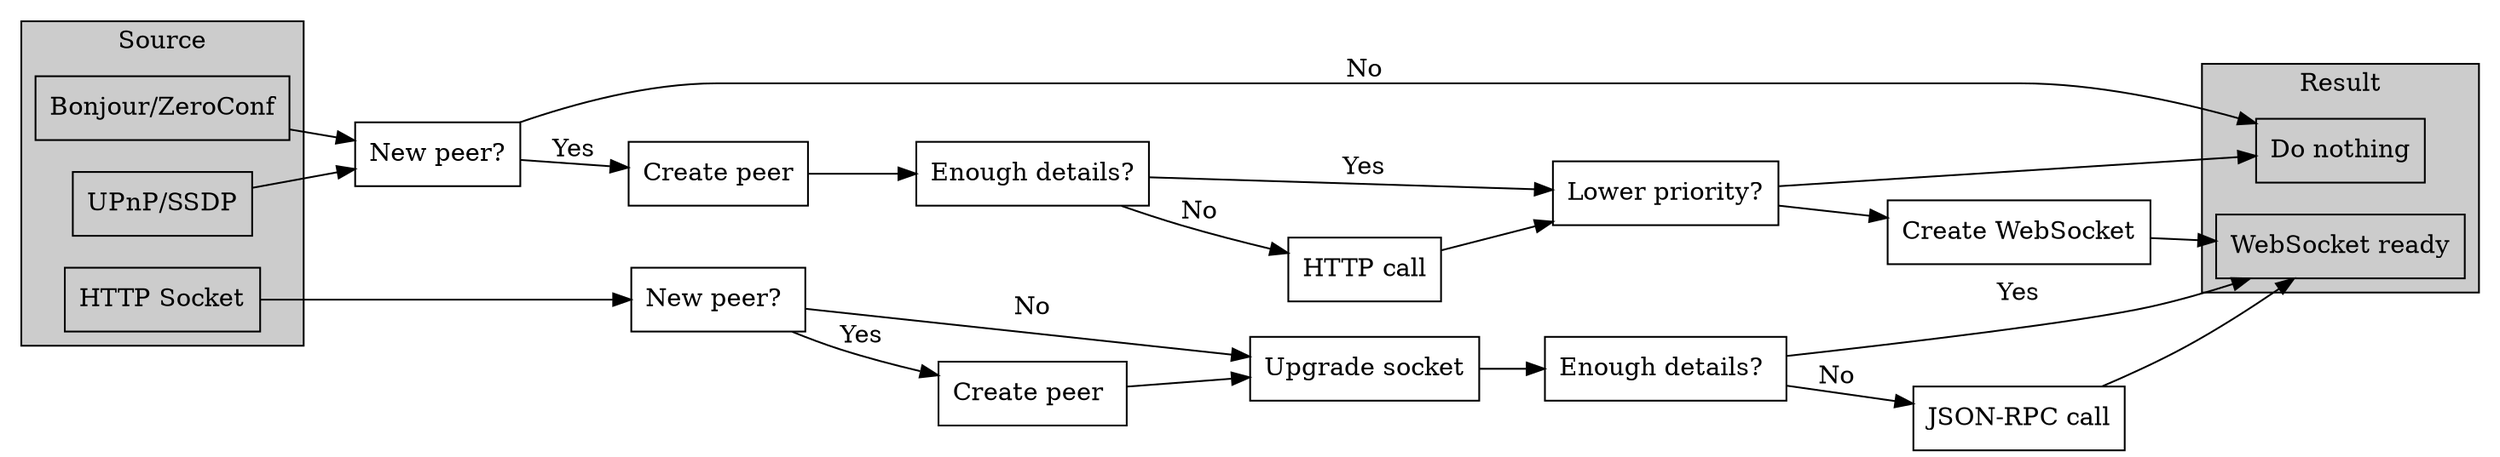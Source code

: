digraph G {
    node [shape=rect];
    rankdir="LR";

    subgraph cluster_0 {
        label     = "Source";
        style     = filled;
        fillcolor = "grey80";
        "Bonjour/ZeroConf";
        "UPnP/SSDP";
        "HTTP Socket";
    }

    subgraph cluster_1 {
        label     = "Result";
        style     = filled;
        fillcolor = "grey80";
        "WebSocket ready";
        "Do nothing";
    }

    "Bonjour/ZeroConf" -> "New peer?";
    "UPnP/SSDP"        -> "New peer?";
    "New peer?"        -> "Create peer" [label = "Yes"];
    "New peer?"        -> "Do nothing" [label = "No"];
    "Create peer"      -> "Enough details?"
    "Enough details?"  -> "Lower priority?"  [label = "Yes"];
    "Lower priority?"  -> "Create WebSocket";
    "Create WebSocket" -> "WebSocket ready";
    "Enough details?"  -> "HTTP call" [label = "No"];
    "HTTP call"        -> "Lower priority?";
    "Lower priority?"  -> "Do nothing";

    "HTTP Socket"      -> "New peer? ";
    "New peer? "       -> "Upgrade socket" [label = "No"];
    "New peer? "       -> "Create peer " [label = "Yes"];
    "Create peer "     -> "Upgrade socket";
    "Upgrade socket"   -> "Enough details? ";
    "Enough details? " -> "JSON-RPC call" [label = "No"];
    "JSON-RPC call"    -> "WebSocket ready";
    "Enough details? " -> "WebSocket ready" [label = "Yes"];
}
